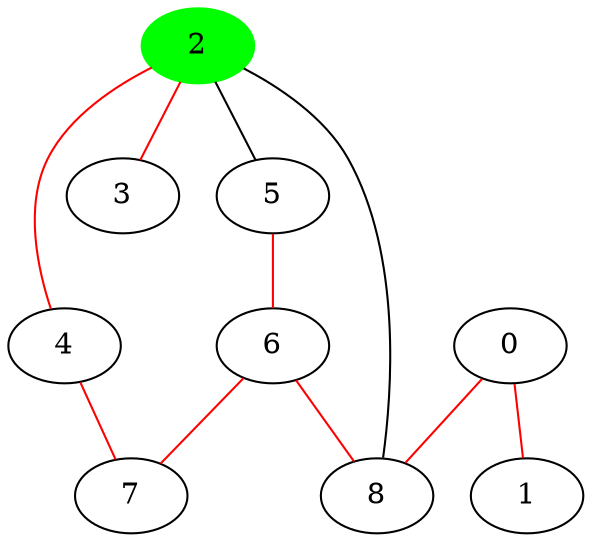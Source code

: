 graph dfs {
      2  [color = green, style = filled];
      0 -- 1 [color=red] ;
      0 -- 8 [color=red] ;
      1 ;
      2 -- 3 [color=red] ;
      2 -- 4 [color=red] ;
      2 -- 5 ;
      2 -- 8 ;
      3 ;
      4 -- 7 [color=red] ;
      5 -- 6 [color=red] ;
      6 -- 7 [color=red] ;
      6 -- 8 [color=red] ;
      7 ;
      8 
}